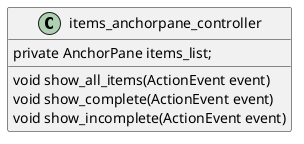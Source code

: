 @startuml
'https://plantuml.com/sequence-diagram

class items_anchorpane_controller {

          private AnchorPane items_list;


          void show_all_items(ActionEvent event)


          void show_complete(ActionEvent event)


          void show_incomplete(ActionEvent event)
}


@enduml